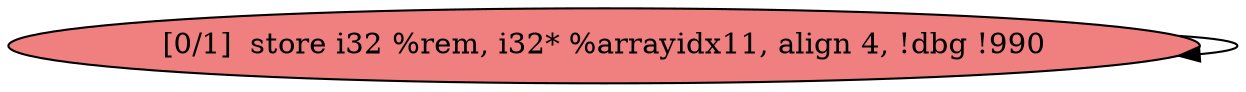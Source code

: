 
digraph G {


node16 [fillcolor=lightcoral,label="[0/1]  store i32 %rem, i32* %arrayidx11, align 4, !dbg !990",shape=ellipse,style=filled ]

node16->node16 [ ]


}
